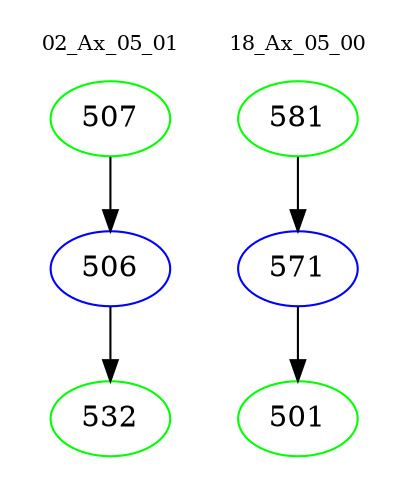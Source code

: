 digraph{
subgraph cluster_0 {
color = white
label = "02_Ax_05_01";
fontsize=10;
T0_507 [label="507", color="green"]
T0_507 -> T0_506 [color="black"]
T0_506 [label="506", color="blue"]
T0_506 -> T0_532 [color="black"]
T0_532 [label="532", color="green"]
}
subgraph cluster_1 {
color = white
label = "18_Ax_05_00";
fontsize=10;
T1_581 [label="581", color="green"]
T1_581 -> T1_571 [color="black"]
T1_571 [label="571", color="blue"]
T1_571 -> T1_501 [color="black"]
T1_501 [label="501", color="green"]
}
}
